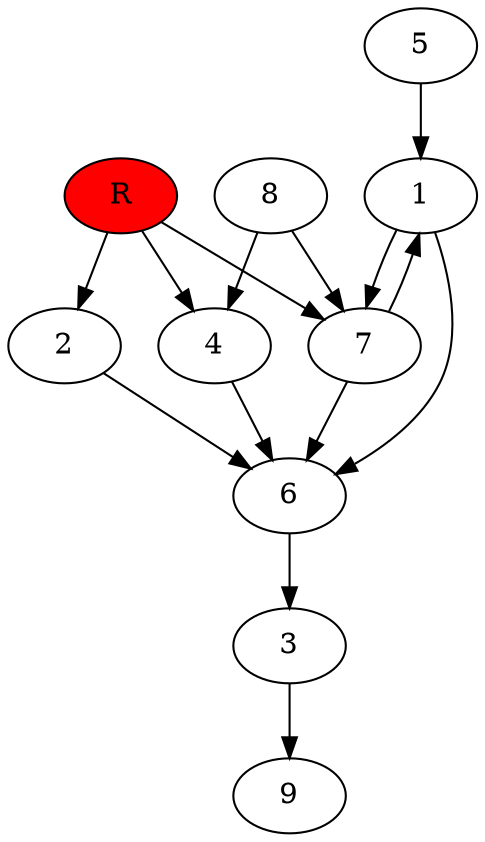 digraph prb16992 {
	1
	2
	3
	4
	5
	6
	7
	8
	R [fillcolor="#ff0000" style=filled]
	1 -> 6
	1 -> 7
	2 -> 6
	3 -> 9
	4 -> 6
	5 -> 1
	6 -> 3
	7 -> 1
	7 -> 6
	8 -> 4
	8 -> 7
	R -> 2
	R -> 4
	R -> 7
}
